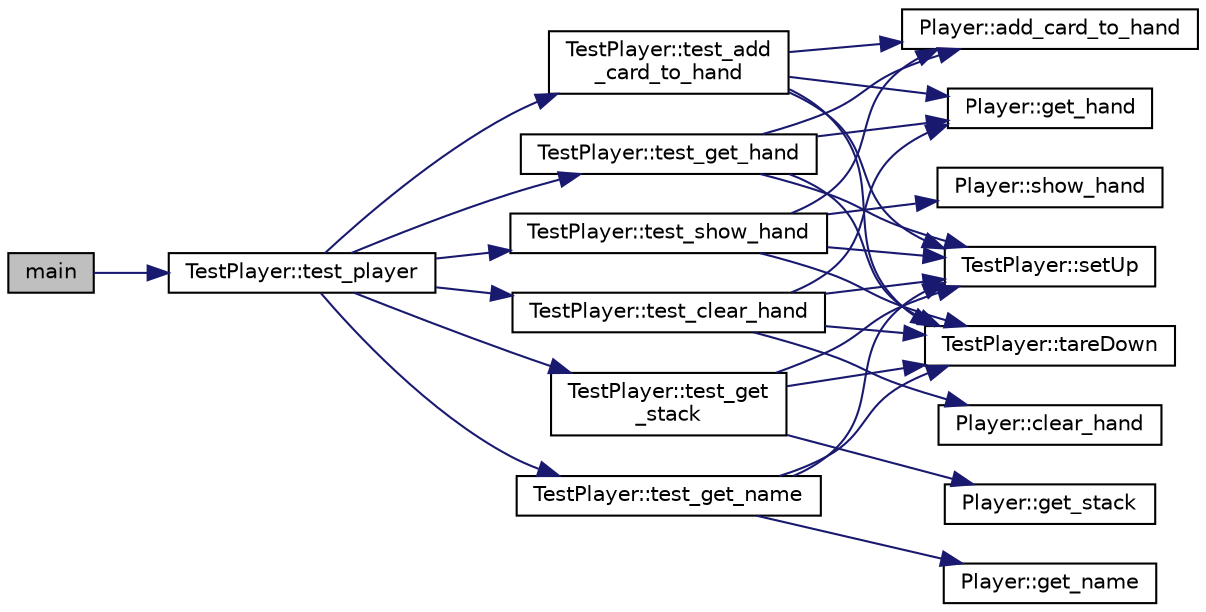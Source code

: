 digraph "main"
{
 // INTERACTIVE_SVG=YES
 // LATEX_PDF_SIZE
  edge [fontname="Helvetica",fontsize="10",labelfontname="Helvetica",labelfontsize="10"];
  node [fontname="Helvetica",fontsize="10",shape=record];
  rankdir="LR";
  Node1 [label="main",height=0.2,width=0.4,color="black", fillcolor="grey75", style="filled", fontcolor="black",tooltip=" "];
  Node1 -> Node2 [color="midnightblue",fontsize="10",style="solid",fontname="Helvetica"];
  Node2 [label="TestPlayer::test_player",height=0.2,width=0.4,color="black", fillcolor="white", style="filled",URL="$class_test_player.html#aaf41022e7a915175e1538c5a7b0b2b88",tooltip=" "];
  Node2 -> Node3 [color="midnightblue",fontsize="10",style="solid",fontname="Helvetica"];
  Node3 [label="TestPlayer::test_add\l_card_to_hand",height=0.2,width=0.4,color="black", fillcolor="white", style="filled",URL="$class_test_player.html#a91fe2f759e51f6452dbddcf453c0f1f5",tooltip=" "];
  Node3 -> Node4 [color="midnightblue",fontsize="10",style="solid",fontname="Helvetica"];
  Node4 [label="Player::add_card_to_hand",height=0.2,width=0.4,color="black", fillcolor="white", style="filled",URL="$class_player.html#af3998816522aac68efd31d625c367074",tooltip="Adds a card to the player's hand."];
  Node3 -> Node5 [color="midnightblue",fontsize="10",style="solid",fontname="Helvetica"];
  Node5 [label="Player::get_hand",height=0.2,width=0.4,color="black", fillcolor="white", style="filled",URL="$class_player.html#a37e8e81092cab91b3136f56f2faa7d11",tooltip="Gets the player's current hand of cards."];
  Node3 -> Node6 [color="midnightblue",fontsize="10",style="solid",fontname="Helvetica"];
  Node6 [label="TestPlayer::setUp",height=0.2,width=0.4,color="black", fillcolor="white", style="filled",URL="$class_test_player.html#a5c34eef1f1f4e47d9b45e3ebe7e18eb3",tooltip=" "];
  Node3 -> Node7 [color="midnightblue",fontsize="10",style="solid",fontname="Helvetica"];
  Node7 [label="TestPlayer::tareDown",height=0.2,width=0.4,color="black", fillcolor="white", style="filled",URL="$class_test_player.html#aff9534ecbcfa4a591a51452f7b2c89e3",tooltip=" "];
  Node2 -> Node8 [color="midnightblue",fontsize="10",style="solid",fontname="Helvetica"];
  Node8 [label="TestPlayer::test_clear_hand",height=0.2,width=0.4,color="black", fillcolor="white", style="filled",URL="$class_test_player.html#adb36c0653ec494204f5a029a124ee584",tooltip=" "];
  Node8 -> Node9 [color="midnightblue",fontsize="10",style="solid",fontname="Helvetica"];
  Node9 [label="Player::clear_hand",height=0.2,width=0.4,color="black", fillcolor="white", style="filled",URL="$class_player.html#a174449e6ad5253666daa744a02054066",tooltip="Clears the player's hand of all cards."];
  Node8 -> Node5 [color="midnightblue",fontsize="10",style="solid",fontname="Helvetica"];
  Node8 -> Node6 [color="midnightblue",fontsize="10",style="solid",fontname="Helvetica"];
  Node8 -> Node7 [color="midnightblue",fontsize="10",style="solid",fontname="Helvetica"];
  Node2 -> Node10 [color="midnightblue",fontsize="10",style="solid",fontname="Helvetica"];
  Node10 [label="TestPlayer::test_get_hand",height=0.2,width=0.4,color="black", fillcolor="white", style="filled",URL="$class_test_player.html#ada290bd551dc27d1779fe994ec056f38",tooltip=" "];
  Node10 -> Node4 [color="midnightblue",fontsize="10",style="solid",fontname="Helvetica"];
  Node10 -> Node5 [color="midnightblue",fontsize="10",style="solid",fontname="Helvetica"];
  Node10 -> Node6 [color="midnightblue",fontsize="10",style="solid",fontname="Helvetica"];
  Node10 -> Node7 [color="midnightblue",fontsize="10",style="solid",fontname="Helvetica"];
  Node2 -> Node11 [color="midnightblue",fontsize="10",style="solid",fontname="Helvetica"];
  Node11 [label="TestPlayer::test_get_name",height=0.2,width=0.4,color="black", fillcolor="white", style="filled",URL="$class_test_player.html#aa4692c5142245d3ae5cb13021f1a7b34",tooltip=" "];
  Node11 -> Node12 [color="midnightblue",fontsize="10",style="solid",fontname="Helvetica"];
  Node12 [label="Player::get_name",height=0.2,width=0.4,color="black", fillcolor="white", style="filled",URL="$class_player.html#afca8141f38b60b526fd2f874523a2726",tooltip="Gets the name of the player."];
  Node11 -> Node6 [color="midnightblue",fontsize="10",style="solid",fontname="Helvetica"];
  Node11 -> Node7 [color="midnightblue",fontsize="10",style="solid",fontname="Helvetica"];
  Node2 -> Node13 [color="midnightblue",fontsize="10",style="solid",fontname="Helvetica"];
  Node13 [label="TestPlayer::test_get\l_stack",height=0.2,width=0.4,color="black", fillcolor="white", style="filled",URL="$class_test_player.html#a351ff94a84798cf7e530e8e57485c2fc",tooltip=" "];
  Node13 -> Node14 [color="midnightblue",fontsize="10",style="solid",fontname="Helvetica"];
  Node14 [label="Player::get_stack",height=0.2,width=0.4,color="black", fillcolor="white", style="filled",URL="$class_player.html#aca2f65a65461c322a0563ae0482be213",tooltip="Gets the current stack of the player."];
  Node13 -> Node6 [color="midnightblue",fontsize="10",style="solid",fontname="Helvetica"];
  Node13 -> Node7 [color="midnightblue",fontsize="10",style="solid",fontname="Helvetica"];
  Node2 -> Node15 [color="midnightblue",fontsize="10",style="solid",fontname="Helvetica"];
  Node15 [label="TestPlayer::test_show_hand",height=0.2,width=0.4,color="black", fillcolor="white", style="filled",URL="$class_test_player.html#a8c0b8a5015a1aeb63837332af09f2cce",tooltip=" "];
  Node15 -> Node4 [color="midnightblue",fontsize="10",style="solid",fontname="Helvetica"];
  Node15 -> Node6 [color="midnightblue",fontsize="10",style="solid",fontname="Helvetica"];
  Node15 -> Node16 [color="midnightblue",fontsize="10",style="solid",fontname="Helvetica"];
  Node16 [label="Player::show_hand",height=0.2,width=0.4,color="black", fillcolor="white", style="filled",URL="$class_player.html#a888eabd56fb4f223ebcb78ae11aa5521",tooltip="Displays the player's current hand."];
  Node15 -> Node7 [color="midnightblue",fontsize="10",style="solid",fontname="Helvetica"];
}
